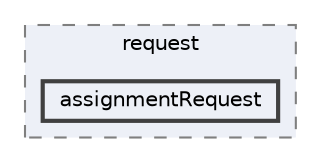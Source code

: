 digraph "src/main/java/com/master1/planningpoker/dtos/request/assignmentRequest"
{
 // LATEX_PDF_SIZE
  bgcolor="transparent";
  edge [fontname=Helvetica,fontsize=10,labelfontname=Helvetica,labelfontsize=10];
  node [fontname=Helvetica,fontsize=10,shape=box,height=0.2,width=0.4];
  compound=true
  subgraph clusterdir_247480dab118958f365e9e11f17b9894 {
    graph [ bgcolor="#edf0f7", pencolor="grey50", label="request", fontname=Helvetica,fontsize=10 style="filled,dashed", URL="dir_247480dab118958f365e9e11f17b9894.html",tooltip=""]
  dir_e0ad77ba4423fcf03ec589a34ef4baa6 [label="assignmentRequest", fillcolor="#edf0f7", color="grey25", style="filled,bold", URL="dir_e0ad77ba4423fcf03ec589a34ef4baa6.html",tooltip=""];
  }
}
